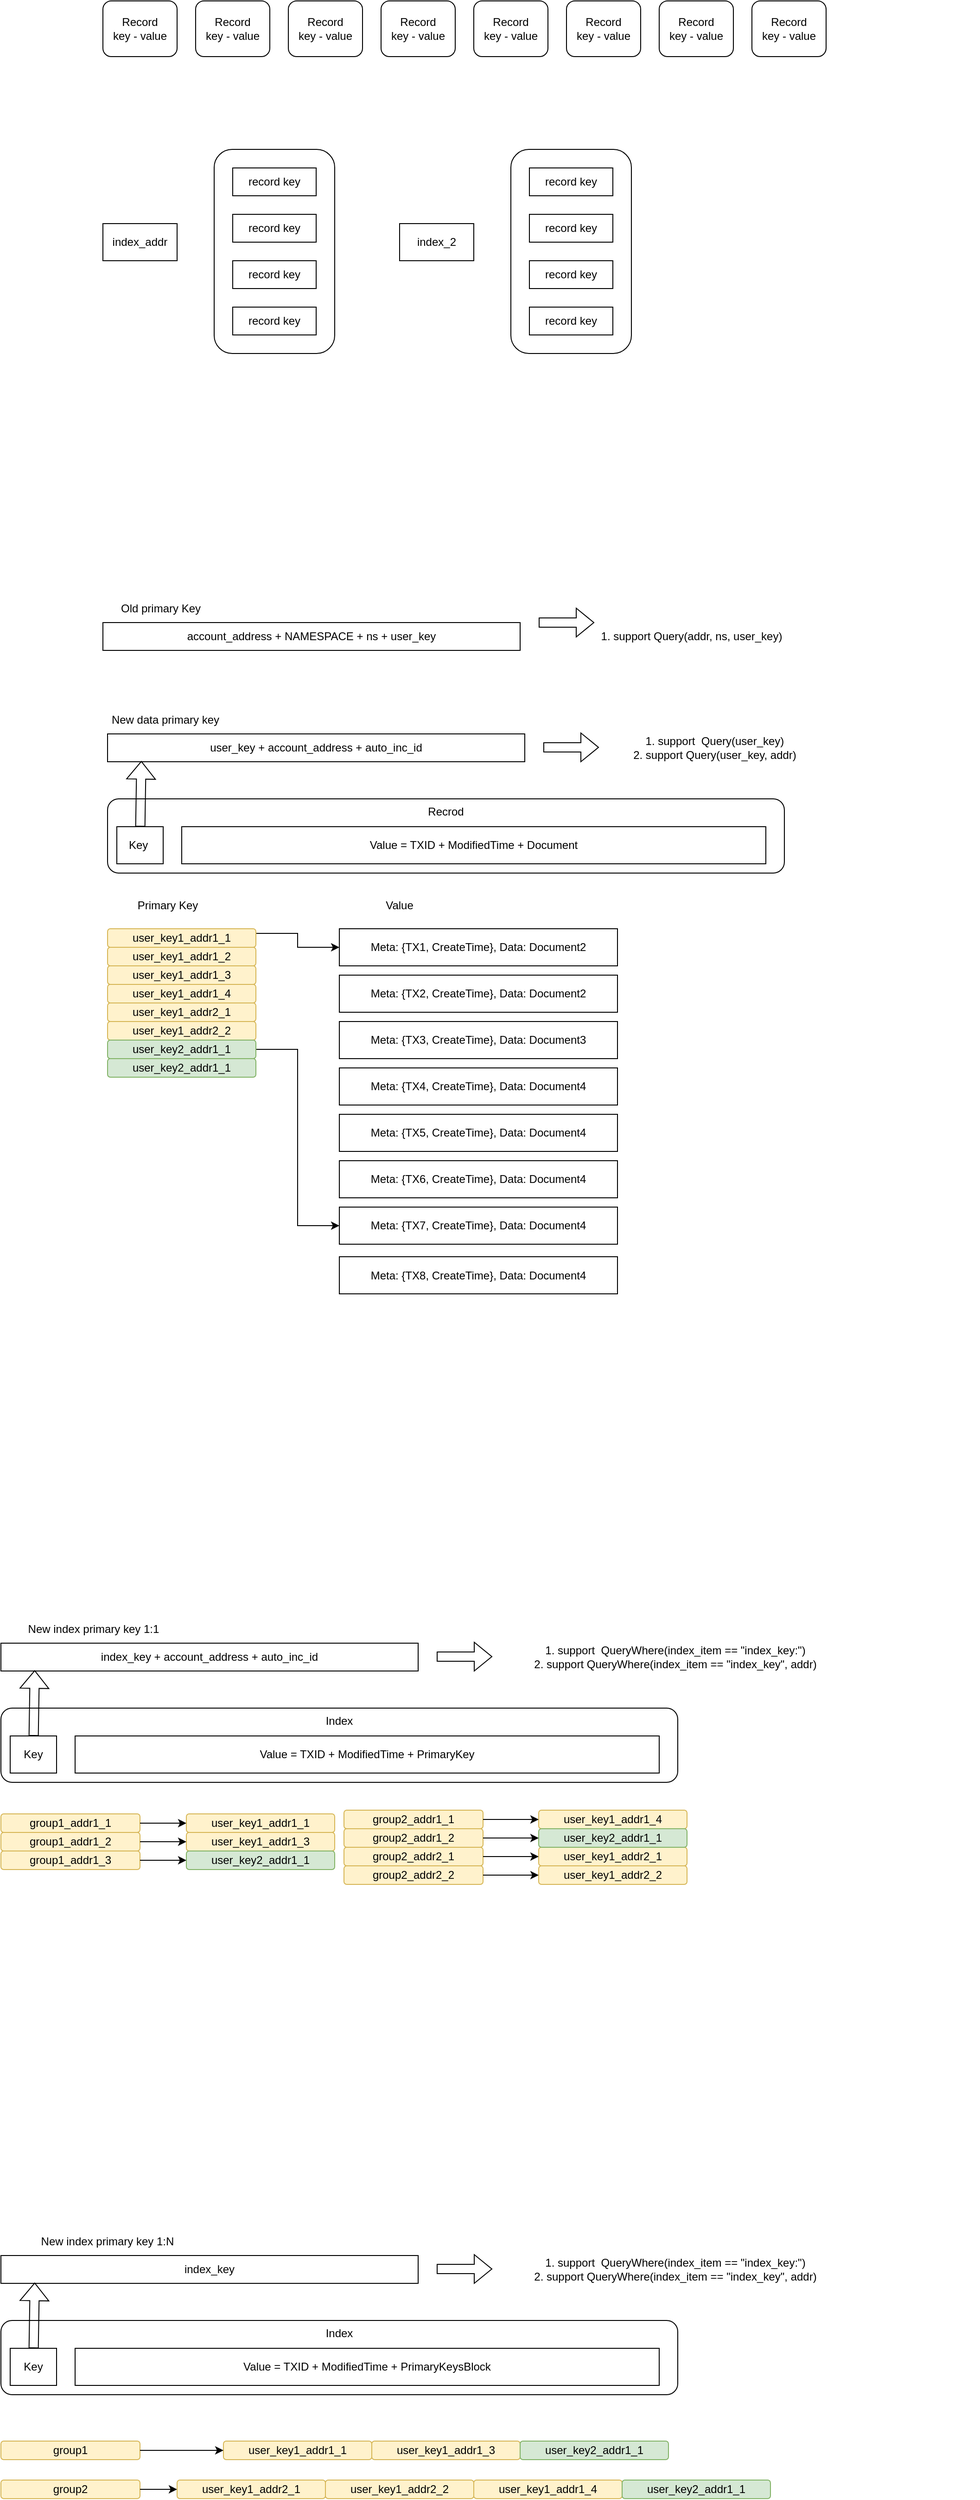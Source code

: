 <mxfile version="20.8.13" type="github" pages="4">
  <diagram name="Page-1" id="Nr-ZPTDzSXNh9YXBG3D3">
    <mxGraphModel dx="1798" dy="1242" grid="0" gridSize="10" guides="0" tooltips="1" connect="1" arrows="1" fold="1" page="0" pageScale="1" pageWidth="827" pageHeight="1169" math="0" shadow="0">
      <root>
        <mxCell id="0" />
        <mxCell id="1" parent="0" />
        <mxCell id="SE8nr3ef7S7woqF1FX29-1" value="Record&lt;br&gt;key - value" style="rounded=1;whiteSpace=wrap;html=1;" parent="1" vertex="1">
          <mxGeometry x="120" y="160" width="80" height="60" as="geometry" />
        </mxCell>
        <mxCell id="SE8nr3ef7S7woqF1FX29-9" value="Record&lt;br style=&quot;border-color: var(--border-color);&quot;&gt;key - value" style="rounded=1;whiteSpace=wrap;html=1;" parent="1" vertex="1">
          <mxGeometry x="220" y="160" width="80" height="60" as="geometry" />
        </mxCell>
        <mxCell id="SE8nr3ef7S7woqF1FX29-10" value="Record&lt;br style=&quot;border-color: var(--border-color);&quot;&gt;key - value" style="rounded=1;whiteSpace=wrap;html=1;" parent="1" vertex="1">
          <mxGeometry x="320" y="160" width="80" height="60" as="geometry" />
        </mxCell>
        <mxCell id="SE8nr3ef7S7woqF1FX29-11" value="Record&lt;br style=&quot;border-color: var(--border-color);&quot;&gt;key - value" style="rounded=1;whiteSpace=wrap;html=1;" parent="1" vertex="1">
          <mxGeometry x="420" y="160" width="80" height="60" as="geometry" />
        </mxCell>
        <mxCell id="SE8nr3ef7S7woqF1FX29-12" value="Record&lt;br style=&quot;border-color: var(--border-color);&quot;&gt;key - value" style="rounded=1;whiteSpace=wrap;html=1;" parent="1" vertex="1">
          <mxGeometry x="520" y="160" width="80" height="60" as="geometry" />
        </mxCell>
        <mxCell id="SE8nr3ef7S7woqF1FX29-13" value="Record&lt;br style=&quot;border-color: var(--border-color);&quot;&gt;key - value" style="rounded=1;whiteSpace=wrap;html=1;" parent="1" vertex="1">
          <mxGeometry x="620" y="160" width="80" height="60" as="geometry" />
        </mxCell>
        <mxCell id="SE8nr3ef7S7woqF1FX29-14" value="Record&lt;br style=&quot;border-color: var(--border-color);&quot;&gt;key - value" style="rounded=1;whiteSpace=wrap;html=1;" parent="1" vertex="1">
          <mxGeometry x="720" y="160" width="80" height="60" as="geometry" />
        </mxCell>
        <mxCell id="SE8nr3ef7S7woqF1FX29-15" value="Record&lt;br style=&quot;border-color: var(--border-color);&quot;&gt;key - value" style="rounded=1;whiteSpace=wrap;html=1;" parent="1" vertex="1">
          <mxGeometry x="820" y="160" width="80" height="60" as="geometry" />
        </mxCell>
        <mxCell id="SE8nr3ef7S7woqF1FX29-16" value="index_addr" style="rounded=0;whiteSpace=wrap;html=1;" parent="1" vertex="1">
          <mxGeometry x="120" y="400" width="80" height="40" as="geometry" />
        </mxCell>
        <mxCell id="SE8nr3ef7S7woqF1FX29-18" value="" style="rounded=1;whiteSpace=wrap;html=1;" parent="1" vertex="1">
          <mxGeometry x="240" y="320" width="130" height="220" as="geometry" />
        </mxCell>
        <mxCell id="SE8nr3ef7S7woqF1FX29-19" value="record key" style="rounded=0;whiteSpace=wrap;html=1;" parent="1" vertex="1">
          <mxGeometry x="260" y="340" width="90" height="30" as="geometry" />
        </mxCell>
        <mxCell id="SE8nr3ef7S7woqF1FX29-20" value="record key" style="rounded=0;whiteSpace=wrap;html=1;" parent="1" vertex="1">
          <mxGeometry x="260" y="390" width="90" height="30" as="geometry" />
        </mxCell>
        <mxCell id="SE8nr3ef7S7woqF1FX29-21" value="record key" style="rounded=0;whiteSpace=wrap;html=1;" parent="1" vertex="1">
          <mxGeometry x="260" y="440" width="90" height="30" as="geometry" />
        </mxCell>
        <mxCell id="SE8nr3ef7S7woqF1FX29-22" value="record key" style="rounded=0;whiteSpace=wrap;html=1;" parent="1" vertex="1">
          <mxGeometry x="260" y="490" width="90" height="30" as="geometry" />
        </mxCell>
        <mxCell id="SE8nr3ef7S7woqF1FX29-24" value="index_2" style="rounded=0;whiteSpace=wrap;html=1;" parent="1" vertex="1">
          <mxGeometry x="440" y="400" width="80" height="40" as="geometry" />
        </mxCell>
        <mxCell id="SE8nr3ef7S7woqF1FX29-25" value="" style="rounded=1;whiteSpace=wrap;html=1;" parent="1" vertex="1">
          <mxGeometry x="560" y="320" width="130" height="220" as="geometry" />
        </mxCell>
        <mxCell id="SE8nr3ef7S7woqF1FX29-26" value="record key" style="rounded=0;whiteSpace=wrap;html=1;" parent="1" vertex="1">
          <mxGeometry x="580" y="340" width="90" height="30" as="geometry" />
        </mxCell>
        <mxCell id="SE8nr3ef7S7woqF1FX29-27" value="record key" style="rounded=0;whiteSpace=wrap;html=1;" parent="1" vertex="1">
          <mxGeometry x="580" y="390" width="90" height="30" as="geometry" />
        </mxCell>
        <mxCell id="SE8nr3ef7S7woqF1FX29-28" value="record key" style="rounded=0;whiteSpace=wrap;html=1;" parent="1" vertex="1">
          <mxGeometry x="580" y="440" width="90" height="30" as="geometry" />
        </mxCell>
        <mxCell id="SE8nr3ef7S7woqF1FX29-29" value="record key" style="rounded=0;whiteSpace=wrap;html=1;" parent="1" vertex="1">
          <mxGeometry x="580" y="490" width="90" height="30" as="geometry" />
        </mxCell>
        <mxCell id="SE8nr3ef7S7woqF1FX29-30" value="Recrod" style="rounded=1;whiteSpace=wrap;html=1;verticalAlign=top;" parent="1" vertex="1">
          <mxGeometry x="125" y="1020" width="730" height="80" as="geometry" />
        </mxCell>
        <mxCell id="SE8nr3ef7S7woqF1FX29-31" value="Key&amp;nbsp;" style="rounded=0;whiteSpace=wrap;html=1;" parent="1" vertex="1">
          <mxGeometry x="135" y="1050" width="50" height="40" as="geometry" />
        </mxCell>
        <mxCell id="SE8nr3ef7S7woqF1FX29-32" value="Value = TXID + ModifiedTime + Document" style="rounded=0;whiteSpace=wrap;html=1;" parent="1" vertex="1">
          <mxGeometry x="205" y="1050" width="630" height="40" as="geometry" />
        </mxCell>
        <mxCell id="BuYLjKyW8J0pdunKHrLs-1" value="account_address + NAMESPACE + ns + user_key" style="rounded=0;whiteSpace=wrap;html=1;" parent="1" vertex="1">
          <mxGeometry x="120" y="830" width="450" height="30" as="geometry" />
        </mxCell>
        <mxCell id="BuYLjKyW8J0pdunKHrLs-2" value="Old primary Key" style="text;html=1;strokeColor=none;fillColor=none;align=center;verticalAlign=middle;whiteSpace=wrap;rounded=0;" parent="1" vertex="1">
          <mxGeometry x="115" y="800" width="135" height="30" as="geometry" />
        </mxCell>
        <mxCell id="BuYLjKyW8J0pdunKHrLs-3" value="" style="shape=flexArrow;endArrow=classic;html=1;rounded=0;" parent="1" edge="1">
          <mxGeometry width="50" height="50" relative="1" as="geometry">
            <mxPoint x="590" y="830" as="sourcePoint" />
            <mxPoint x="650" y="830" as="targetPoint" />
          </mxGeometry>
        </mxCell>
        <mxCell id="BuYLjKyW8J0pdunKHrLs-4" value="1. support Query(addr, ns, user_key)" style="text;html=1;strokeColor=none;fillColor=none;align=center;verticalAlign=middle;whiteSpace=wrap;rounded=0;" parent="1" vertex="1">
          <mxGeometry x="650" y="830" width="210" height="30" as="geometry" />
        </mxCell>
        <mxCell id="BuYLjKyW8J0pdunKHrLs-5" value="user_key + account_address + auto_inc_id" style="rounded=0;whiteSpace=wrap;html=1;" parent="1" vertex="1">
          <mxGeometry x="125" y="950" width="450" height="30" as="geometry" />
        </mxCell>
        <mxCell id="BuYLjKyW8J0pdunKHrLs-6" value="New data primary key" style="text;html=1;strokeColor=none;fillColor=none;align=center;verticalAlign=middle;whiteSpace=wrap;rounded=0;" parent="1" vertex="1">
          <mxGeometry x="120" y="920" width="135" height="30" as="geometry" />
        </mxCell>
        <mxCell id="BuYLjKyW8J0pdunKHrLs-7" value="" style="shape=flexArrow;endArrow=classic;html=1;rounded=0;" parent="1" edge="1">
          <mxGeometry width="50" height="50" relative="1" as="geometry">
            <mxPoint x="595" y="964.5" as="sourcePoint" />
            <mxPoint x="655" y="964.5" as="targetPoint" />
          </mxGeometry>
        </mxCell>
        <mxCell id="BuYLjKyW8J0pdunKHrLs-8" value="1. support&amp;nbsp; Query(user_key)&lt;br&gt;2. support Query(user_key, addr)" style="text;html=1;strokeColor=none;fillColor=none;align=center;verticalAlign=middle;whiteSpace=wrap;rounded=0;" parent="1" vertex="1">
          <mxGeometry x="640" y="950" width="280" height="30" as="geometry" />
        </mxCell>
        <mxCell id="BuYLjKyW8J0pdunKHrLs-9" value="" style="shape=flexArrow;endArrow=classic;html=1;rounded=0;entryX=0.081;entryY=0.973;entryDx=0;entryDy=0;entryPerimeter=0;" parent="1" source="SE8nr3ef7S7woqF1FX29-31" target="BuYLjKyW8J0pdunKHrLs-5" edge="1">
          <mxGeometry width="50" height="50" relative="1" as="geometry">
            <mxPoint x="150" y="1040" as="sourcePoint" />
            <mxPoint x="200" y="990" as="targetPoint" />
          </mxGeometry>
        </mxCell>
        <mxCell id="BuYLjKyW8J0pdunKHrLs-28" value="Meta: {TX1, CreateTime}, Data: Document2" style="rounded=0;whiteSpace=wrap;html=1;" parent="1" vertex="1">
          <mxGeometry x="375" y="1160" width="300" height="40" as="geometry" />
        </mxCell>
        <mxCell id="BuYLjKyW8J0pdunKHrLs-30" value="Meta: {TX2, CreateTime}, Data: Document2" style="rounded=0;whiteSpace=wrap;html=1;" parent="1" vertex="1">
          <mxGeometry x="375" y="1210" width="300" height="40" as="geometry" />
        </mxCell>
        <mxCell id="BuYLjKyW8J0pdunKHrLs-31" value="Meta: {TX3, CreateTime}, Data: Document3" style="rounded=0;whiteSpace=wrap;html=1;" parent="1" vertex="1">
          <mxGeometry x="375" y="1260" width="300" height="40" as="geometry" />
        </mxCell>
        <mxCell id="BuYLjKyW8J0pdunKHrLs-32" value="Meta: {TX4, CreateTime}, Data: Document4" style="rounded=0;whiteSpace=wrap;html=1;" parent="1" vertex="1">
          <mxGeometry x="375" y="1310" width="300" height="40" as="geometry" />
        </mxCell>
        <mxCell id="BuYLjKyW8J0pdunKHrLs-39" value="Meta: {TX5, CreateTime}, Data: Document4" style="rounded=0;whiteSpace=wrap;html=1;" parent="1" vertex="1">
          <mxGeometry x="375" y="1360" width="300" height="40" as="geometry" />
        </mxCell>
        <mxCell id="BuYLjKyW8J0pdunKHrLs-40" value="Meta: {TX6, CreateTime}, Data: Document4" style="rounded=0;whiteSpace=wrap;html=1;" parent="1" vertex="1">
          <mxGeometry x="375" y="1410" width="300" height="40" as="geometry" />
        </mxCell>
        <mxCell id="BuYLjKyW8J0pdunKHrLs-41" value="Meta: {TX7, CreateTime}, Data: Document4" style="rounded=0;whiteSpace=wrap;html=1;" parent="1" vertex="1">
          <mxGeometry x="375" y="1460" width="300" height="40" as="geometry" />
        </mxCell>
        <mxCell id="BuYLjKyW8J0pdunKHrLs-42" value="Meta: {TX8, CreateTime}, Data: Document4" style="rounded=0;whiteSpace=wrap;html=1;" parent="1" vertex="1">
          <mxGeometry x="375" y="1513.5" width="300" height="40" as="geometry" />
        </mxCell>
        <mxCell id="BuYLjKyW8J0pdunKHrLs-43" value="" style="endArrow=classic;html=1;rounded=0;exitX=1;exitY=0.25;exitDx=0;exitDy=0;edgeStyle=orthogonalEdgeStyle;" parent="1" source="BuYLjKyW8J0pdunKHrLs-24" target="BuYLjKyW8J0pdunKHrLs-28" edge="1">
          <mxGeometry width="50" height="50" relative="1" as="geometry">
            <mxPoint x="275" y="1440" as="sourcePoint" />
            <mxPoint x="325" y="1390" as="targetPoint" />
          </mxGeometry>
        </mxCell>
        <mxCell id="BuYLjKyW8J0pdunKHrLs-44" value="" style="endArrow=classic;html=1;rounded=0;exitX=1;exitY=0.5;exitDx=0;exitDy=0;entryX=0;entryY=0.5;entryDx=0;entryDy=0;edgeStyle=orthogonalEdgeStyle;" parent="1" source="BuYLjKyW8J0pdunKHrLs-37" target="BuYLjKyW8J0pdunKHrLs-41" edge="1">
          <mxGeometry width="50" height="50" relative="1" as="geometry">
            <mxPoint x="305" y="1370" as="sourcePoint" />
            <mxPoint x="355" y="1320" as="targetPoint" />
          </mxGeometry>
        </mxCell>
        <mxCell id="BuYLjKyW8J0pdunKHrLs-45" value="group1_addr1_1" style="rounded=1;whiteSpace=wrap;html=1;fillColor=#fff2cc;strokeColor=#d6b656;" parent="1" vertex="1">
          <mxGeometry x="10" y="2114" width="150" height="20" as="geometry" />
        </mxCell>
        <mxCell id="BuYLjKyW8J0pdunKHrLs-46" value="" style="group" parent="1" vertex="1" connectable="0">
          <mxGeometry x="125" y="1160" width="160" height="160" as="geometry" />
        </mxCell>
        <mxCell id="BuYLjKyW8J0pdunKHrLs-24" value="user_key1_addr1_1" style="rounded=1;whiteSpace=wrap;html=1;fillColor=#fff2cc;strokeColor=#d6b656;" parent="BuYLjKyW8J0pdunKHrLs-46" vertex="1">
          <mxGeometry width="160" height="20" as="geometry" />
        </mxCell>
        <mxCell id="BuYLjKyW8J0pdunKHrLs-25" value="user_key1_addr1_2" style="rounded=1;whiteSpace=wrap;html=1;fillColor=#fff2cc;strokeColor=#d6b656;" parent="BuYLjKyW8J0pdunKHrLs-46" vertex="1">
          <mxGeometry y="20" width="160" height="20" as="geometry" />
        </mxCell>
        <mxCell id="BuYLjKyW8J0pdunKHrLs-26" value="user_key1_addr1_3" style="rounded=1;whiteSpace=wrap;html=1;fillColor=#fff2cc;strokeColor=#d6b656;" parent="BuYLjKyW8J0pdunKHrLs-46" vertex="1">
          <mxGeometry y="40" width="160" height="20" as="geometry" />
        </mxCell>
        <mxCell id="BuYLjKyW8J0pdunKHrLs-27" value="user_key1_addr1_4" style="rounded=1;whiteSpace=wrap;html=1;fillColor=#fff2cc;strokeColor=#d6b656;" parent="BuYLjKyW8J0pdunKHrLs-46" vertex="1">
          <mxGeometry y="60" width="160" height="20" as="geometry" />
        </mxCell>
        <mxCell id="BuYLjKyW8J0pdunKHrLs-33" value="user_key1_addr2_1" style="rounded=1;whiteSpace=wrap;html=1;fillColor=#fff2cc;strokeColor=#d6b656;" parent="BuYLjKyW8J0pdunKHrLs-46" vertex="1">
          <mxGeometry y="80" width="160" height="20" as="geometry" />
        </mxCell>
        <mxCell id="BuYLjKyW8J0pdunKHrLs-34" value="user_key1_addr2_2" style="rounded=1;whiteSpace=wrap;html=1;fillColor=#fff2cc;strokeColor=#d6b656;" parent="BuYLjKyW8J0pdunKHrLs-46" vertex="1">
          <mxGeometry y="100" width="160" height="20" as="geometry" />
        </mxCell>
        <mxCell id="BuYLjKyW8J0pdunKHrLs-37" value="user_key2_addr1_1" style="rounded=1;whiteSpace=wrap;html=1;fillColor=#d5e8d4;strokeColor=#82b366;" parent="BuYLjKyW8J0pdunKHrLs-46" vertex="1">
          <mxGeometry y="120" width="160" height="20" as="geometry" />
        </mxCell>
        <mxCell id="BuYLjKyW8J0pdunKHrLs-38" value="user_key2_addr1_1" style="rounded=1;whiteSpace=wrap;html=1;fillColor=#d5e8d4;strokeColor=#82b366;" parent="BuYLjKyW8J0pdunKHrLs-46" vertex="1">
          <mxGeometry y="140" width="160" height="20" as="geometry" />
        </mxCell>
        <mxCell id="BuYLjKyW8J0pdunKHrLs-49" value="user_key1_addr1_1" style="rounded=1;whiteSpace=wrap;html=1;fillColor=#fff2cc;strokeColor=#d6b656;" parent="1" vertex="1">
          <mxGeometry x="210" y="2114" width="160" height="20" as="geometry" />
        </mxCell>
        <mxCell id="BuYLjKyW8J0pdunKHrLs-51" value="user_key1_addr1_3" style="rounded=1;whiteSpace=wrap;html=1;fillColor=#fff2cc;strokeColor=#d6b656;" parent="1" vertex="1">
          <mxGeometry x="210" y="2134" width="160" height="20" as="geometry" />
        </mxCell>
        <mxCell id="BuYLjKyW8J0pdunKHrLs-52" value="user_key1_addr1_4" style="rounded=1;whiteSpace=wrap;html=1;fillColor=#fff2cc;strokeColor=#d6b656;" parent="1" vertex="1">
          <mxGeometry x="590" y="2110" width="160" height="20" as="geometry" />
        </mxCell>
        <mxCell id="BuYLjKyW8J0pdunKHrLs-53" value="user_key1_addr2_1" style="rounded=1;whiteSpace=wrap;html=1;fillColor=#fff2cc;strokeColor=#d6b656;" parent="1" vertex="1">
          <mxGeometry x="590" y="2150" width="160" height="20" as="geometry" />
        </mxCell>
        <mxCell id="BuYLjKyW8J0pdunKHrLs-54" value="user_key1_addr2_2" style="rounded=1;whiteSpace=wrap;html=1;fillColor=#fff2cc;strokeColor=#d6b656;" parent="1" vertex="1">
          <mxGeometry x="590" y="2170" width="160" height="20" as="geometry" />
        </mxCell>
        <mxCell id="BuYLjKyW8J0pdunKHrLs-55" value="user_key2_addr1_1" style="rounded=1;whiteSpace=wrap;html=1;fillColor=#d5e8d4;strokeColor=#82b366;" parent="1" vertex="1">
          <mxGeometry x="210" y="2154" width="160" height="20" as="geometry" />
        </mxCell>
        <mxCell id="BuYLjKyW8J0pdunKHrLs-56" value="user_key2_addr1_1" style="rounded=1;whiteSpace=wrap;html=1;fillColor=#d5e8d4;strokeColor=#82b366;" parent="1" vertex="1">
          <mxGeometry x="590" y="2130" width="160" height="20" as="geometry" />
        </mxCell>
        <mxCell id="BuYLjKyW8J0pdunKHrLs-58" value="group2_addr1_1" style="rounded=1;whiteSpace=wrap;html=1;fillColor=#fff2cc;strokeColor=#d6b656;" parent="1" vertex="1">
          <mxGeometry x="380" y="2110" width="150" height="20" as="geometry" />
        </mxCell>
        <mxCell id="BuYLjKyW8J0pdunKHrLs-60" value="Primary Key" style="text;html=1;strokeColor=none;fillColor=none;align=center;verticalAlign=middle;whiteSpace=wrap;rounded=0;" parent="1" vertex="1">
          <mxGeometry x="125" y="1120" width="130" height="30" as="geometry" />
        </mxCell>
        <mxCell id="BuYLjKyW8J0pdunKHrLs-62" value="Value" style="text;html=1;strokeColor=none;fillColor=none;align=center;verticalAlign=middle;whiteSpace=wrap;rounded=0;" parent="1" vertex="1">
          <mxGeometry x="375" y="1120" width="130" height="30" as="geometry" />
        </mxCell>
        <mxCell id="BuYLjKyW8J0pdunKHrLs-65" value="Index" style="rounded=1;whiteSpace=wrap;html=1;verticalAlign=top;" parent="1" vertex="1">
          <mxGeometry x="10" y="2000" width="730" height="80" as="geometry" />
        </mxCell>
        <mxCell id="BuYLjKyW8J0pdunKHrLs-66" value="Key" style="rounded=0;whiteSpace=wrap;html=1;" parent="1" vertex="1">
          <mxGeometry x="20" y="2030" width="50" height="40" as="geometry" />
        </mxCell>
        <mxCell id="BuYLjKyW8J0pdunKHrLs-67" value="Value = TXID + ModifiedTime + PrimaryKey" style="rounded=0;whiteSpace=wrap;html=1;" parent="1" vertex="1">
          <mxGeometry x="90" y="2030" width="630" height="40" as="geometry" />
        </mxCell>
        <mxCell id="BuYLjKyW8J0pdunKHrLs-68" value="index_key + account_address + auto_inc_id" style="rounded=0;whiteSpace=wrap;html=1;" parent="1" vertex="1">
          <mxGeometry x="10" y="1930" width="450" height="30" as="geometry" />
        </mxCell>
        <mxCell id="BuYLjKyW8J0pdunKHrLs-69" value="" style="shape=flexArrow;endArrow=classic;html=1;rounded=0;" parent="1" edge="1">
          <mxGeometry width="50" height="50" relative="1" as="geometry">
            <mxPoint x="480" y="1944.5" as="sourcePoint" />
            <mxPoint x="540" y="1944.5" as="targetPoint" />
          </mxGeometry>
        </mxCell>
        <mxCell id="BuYLjKyW8J0pdunKHrLs-70" value="1. support&amp;nbsp; QueryWhere(index_item == &quot;index_key:&quot;)&lt;br&gt;2. support QueryWhere(index_item == &quot;index_key&quot;, addr)" style="text;html=1;strokeColor=none;fillColor=none;align=center;verticalAlign=middle;whiteSpace=wrap;rounded=0;" parent="1" vertex="1">
          <mxGeometry x="410" y="1930" width="655" height="30" as="geometry" />
        </mxCell>
        <mxCell id="BuYLjKyW8J0pdunKHrLs-71" value="" style="shape=flexArrow;endArrow=classic;html=1;rounded=0;entryX=0.081;entryY=0.973;entryDx=0;entryDy=0;entryPerimeter=0;" parent="1" source="BuYLjKyW8J0pdunKHrLs-66" target="BuYLjKyW8J0pdunKHrLs-68" edge="1">
          <mxGeometry width="50" height="50" relative="1" as="geometry">
            <mxPoint x="35" y="2020" as="sourcePoint" />
            <mxPoint x="85" y="1970" as="targetPoint" />
          </mxGeometry>
        </mxCell>
        <mxCell id="BuYLjKyW8J0pdunKHrLs-72" value="New index primary key 1:1" style="text;html=1;strokeColor=none;fillColor=none;align=center;verticalAlign=middle;whiteSpace=wrap;rounded=0;" parent="1" vertex="1">
          <mxGeometry x="10" y="1900" width="200" height="30" as="geometry" />
        </mxCell>
        <mxCell id="BuYLjKyW8J0pdunKHrLs-73" value="group1" style="rounded=1;whiteSpace=wrap;html=1;fillColor=#fff2cc;strokeColor=#d6b656;" parent="1" vertex="1">
          <mxGeometry x="10" y="2790" width="150" height="20" as="geometry" />
        </mxCell>
        <mxCell id="BuYLjKyW8J0pdunKHrLs-74" value="user_key1_addr1_1" style="rounded=1;whiteSpace=wrap;html=1;fillColor=#fff2cc;strokeColor=#d6b656;" parent="1" vertex="1">
          <mxGeometry x="250" y="2790" width="160" height="20" as="geometry" />
        </mxCell>
        <mxCell id="BuYLjKyW8J0pdunKHrLs-75" value="user_key1_addr1_3" style="rounded=1;whiteSpace=wrap;html=1;fillColor=#fff2cc;strokeColor=#d6b656;" parent="1" vertex="1">
          <mxGeometry x="410" y="2790" width="160" height="20" as="geometry" />
        </mxCell>
        <mxCell id="BuYLjKyW8J0pdunKHrLs-76" value="user_key1_addr1_4" style="rounded=1;whiteSpace=wrap;html=1;fillColor=#fff2cc;strokeColor=#d6b656;" parent="1" vertex="1">
          <mxGeometry x="520" y="2832" width="160" height="20" as="geometry" />
        </mxCell>
        <mxCell id="BuYLjKyW8J0pdunKHrLs-77" value="user_key1_addr2_1" style="rounded=1;whiteSpace=wrap;html=1;fillColor=#fff2cc;strokeColor=#d6b656;" parent="1" vertex="1">
          <mxGeometry x="200" y="2832" width="160" height="20" as="geometry" />
        </mxCell>
        <mxCell id="BuYLjKyW8J0pdunKHrLs-78" value="user_key1_addr2_2" style="rounded=1;whiteSpace=wrap;html=1;fillColor=#fff2cc;strokeColor=#d6b656;" parent="1" vertex="1">
          <mxGeometry x="360" y="2832" width="160" height="20" as="geometry" />
        </mxCell>
        <mxCell id="BuYLjKyW8J0pdunKHrLs-79" value="user_key2_addr1_1" style="rounded=1;whiteSpace=wrap;html=1;fillColor=#d5e8d4;strokeColor=#82b366;" parent="1" vertex="1">
          <mxGeometry x="570" y="2790" width="160" height="20" as="geometry" />
        </mxCell>
        <mxCell id="BuYLjKyW8J0pdunKHrLs-80" value="user_key2_addr1_1" style="rounded=1;whiteSpace=wrap;html=1;fillColor=#d5e8d4;strokeColor=#82b366;" parent="1" vertex="1">
          <mxGeometry x="680" y="2832" width="160" height="20" as="geometry" />
        </mxCell>
        <mxCell id="BuYLjKyW8J0pdunKHrLs-81" value="" style="endArrow=classic;html=1;rounded=0;exitX=1;exitY=0.5;exitDx=0;exitDy=0;edgeStyle=orthogonalEdgeStyle;" parent="1" source="BuYLjKyW8J0pdunKHrLs-73" target="BuYLjKyW8J0pdunKHrLs-74" edge="1">
          <mxGeometry width="50" height="50" relative="1" as="geometry">
            <mxPoint x="170" y="2762" as="sourcePoint" />
            <mxPoint x="220" y="2712" as="targetPoint" />
          </mxGeometry>
        </mxCell>
        <mxCell id="BuYLjKyW8J0pdunKHrLs-82" value="group2" style="rounded=1;whiteSpace=wrap;html=1;fillColor=#fff2cc;strokeColor=#d6b656;" parent="1" vertex="1">
          <mxGeometry x="10" y="2832" width="150" height="20" as="geometry" />
        </mxCell>
        <mxCell id="BuYLjKyW8J0pdunKHrLs-83" value="" style="endArrow=classic;html=1;rounded=0;exitX=1;exitY=0.5;exitDx=0;exitDy=0;entryX=0;entryY=0.5;entryDx=0;entryDy=0;" parent="1" source="BuYLjKyW8J0pdunKHrLs-82" target="BuYLjKyW8J0pdunKHrLs-77" edge="1">
          <mxGeometry width="50" height="50" relative="1" as="geometry">
            <mxPoint x="190" y="2812" as="sourcePoint" />
            <mxPoint x="240" y="2762" as="targetPoint" />
          </mxGeometry>
        </mxCell>
        <mxCell id="BuYLjKyW8J0pdunKHrLs-86" value="Index" style="rounded=1;whiteSpace=wrap;html=1;verticalAlign=top;" parent="1" vertex="1">
          <mxGeometry x="10" y="2660" width="730" height="80" as="geometry" />
        </mxCell>
        <mxCell id="BuYLjKyW8J0pdunKHrLs-87" value="Key" style="rounded=0;whiteSpace=wrap;html=1;" parent="1" vertex="1">
          <mxGeometry x="20" y="2690" width="50" height="40" as="geometry" />
        </mxCell>
        <mxCell id="BuYLjKyW8J0pdunKHrLs-88" value="Value = TXID + ModifiedTime + PrimaryKeysBlock" style="rounded=0;whiteSpace=wrap;html=1;" parent="1" vertex="1">
          <mxGeometry x="90" y="2690" width="630" height="40" as="geometry" />
        </mxCell>
        <mxCell id="BuYLjKyW8J0pdunKHrLs-89" value="index_key" style="rounded=0;whiteSpace=wrap;html=1;" parent="1" vertex="1">
          <mxGeometry x="10" y="2590" width="450" height="30" as="geometry" />
        </mxCell>
        <mxCell id="BuYLjKyW8J0pdunKHrLs-90" value="" style="shape=flexArrow;endArrow=classic;html=1;rounded=0;" parent="1" edge="1">
          <mxGeometry width="50" height="50" relative="1" as="geometry">
            <mxPoint x="480" y="2604.5" as="sourcePoint" />
            <mxPoint x="540" y="2604.5" as="targetPoint" />
          </mxGeometry>
        </mxCell>
        <mxCell id="BuYLjKyW8J0pdunKHrLs-91" value="1. support&amp;nbsp; QueryWhere(index_item == &quot;index_key:&quot;)&lt;br&gt;2. support QueryWhere(index_item == &quot;index_key&quot;, addr)" style="text;html=1;strokeColor=none;fillColor=none;align=center;verticalAlign=middle;whiteSpace=wrap;rounded=0;" parent="1" vertex="1">
          <mxGeometry x="410" y="2590" width="655" height="30" as="geometry" />
        </mxCell>
        <mxCell id="BuYLjKyW8J0pdunKHrLs-92" value="" style="shape=flexArrow;endArrow=classic;html=1;rounded=0;entryX=0.081;entryY=0.973;entryDx=0;entryDy=0;entryPerimeter=0;" parent="1" source="BuYLjKyW8J0pdunKHrLs-87" target="BuYLjKyW8J0pdunKHrLs-89" edge="1">
          <mxGeometry width="50" height="50" relative="1" as="geometry">
            <mxPoint x="35" y="2680" as="sourcePoint" />
            <mxPoint x="85" y="2630" as="targetPoint" />
          </mxGeometry>
        </mxCell>
        <mxCell id="BuYLjKyW8J0pdunKHrLs-93" value="New index primary key 1:N" style="text;html=1;strokeColor=none;fillColor=none;align=center;verticalAlign=middle;whiteSpace=wrap;rounded=0;" parent="1" vertex="1">
          <mxGeometry x="10" y="2560" width="230" height="30" as="geometry" />
        </mxCell>
        <mxCell id="BuYLjKyW8J0pdunKHrLs-94" value="group1_addr1_2" style="rounded=1;whiteSpace=wrap;html=1;fillColor=#fff2cc;strokeColor=#d6b656;" parent="1" vertex="1">
          <mxGeometry x="10" y="2134" width="150" height="20" as="geometry" />
        </mxCell>
        <mxCell id="BuYLjKyW8J0pdunKHrLs-95" value="group1_addr1_3" style="rounded=1;whiteSpace=wrap;html=1;fillColor=#fff2cc;strokeColor=#d6b656;" parent="1" vertex="1">
          <mxGeometry x="10" y="2154" width="150" height="20" as="geometry" />
        </mxCell>
        <mxCell id="BuYLjKyW8J0pdunKHrLs-96" value="group2_addr1_2" style="rounded=1;whiteSpace=wrap;html=1;fillColor=#fff2cc;strokeColor=#d6b656;" parent="1" vertex="1">
          <mxGeometry x="380" y="2130" width="150" height="20" as="geometry" />
        </mxCell>
        <mxCell id="BuYLjKyW8J0pdunKHrLs-97" value="group2_addr2_1" style="rounded=1;whiteSpace=wrap;html=1;fillColor=#fff2cc;strokeColor=#d6b656;" parent="1" vertex="1">
          <mxGeometry x="380" y="2150" width="150" height="20" as="geometry" />
        </mxCell>
        <mxCell id="BuYLjKyW8J0pdunKHrLs-98" value="group2_addr2_2" style="rounded=1;whiteSpace=wrap;html=1;fillColor=#fff2cc;strokeColor=#d6b656;" parent="1" vertex="1">
          <mxGeometry x="380" y="2170" width="150" height="20" as="geometry" />
        </mxCell>
        <mxCell id="BuYLjKyW8J0pdunKHrLs-103" value="" style="endArrow=classic;html=1;rounded=0;" parent="1" source="BuYLjKyW8J0pdunKHrLs-45" target="BuYLjKyW8J0pdunKHrLs-49" edge="1">
          <mxGeometry width="50" height="50" relative="1" as="geometry">
            <mxPoint x="180" y="2120" as="sourcePoint" />
            <mxPoint x="230" y="2070" as="targetPoint" />
          </mxGeometry>
        </mxCell>
        <mxCell id="BuYLjKyW8J0pdunKHrLs-104" value="" style="endArrow=classic;html=1;rounded=0;exitX=1;exitY=0.5;exitDx=0;exitDy=0;entryX=0;entryY=0.5;entryDx=0;entryDy=0;" parent="1" source="BuYLjKyW8J0pdunKHrLs-94" target="BuYLjKyW8J0pdunKHrLs-51" edge="1">
          <mxGeometry width="50" height="50" relative="1" as="geometry">
            <mxPoint x="180" y="2120" as="sourcePoint" />
            <mxPoint x="230" y="2070" as="targetPoint" />
          </mxGeometry>
        </mxCell>
        <mxCell id="BuYLjKyW8J0pdunKHrLs-105" value="" style="endArrow=classic;html=1;rounded=0;exitX=1;exitY=0.5;exitDx=0;exitDy=0;entryX=0;entryY=0.5;entryDx=0;entryDy=0;" parent="1" source="BuYLjKyW8J0pdunKHrLs-95" target="BuYLjKyW8J0pdunKHrLs-55" edge="1">
          <mxGeometry width="50" height="50" relative="1" as="geometry">
            <mxPoint x="190" y="2110" as="sourcePoint" />
            <mxPoint x="240" y="2060" as="targetPoint" />
          </mxGeometry>
        </mxCell>
        <mxCell id="BuYLjKyW8J0pdunKHrLs-106" value="" style="endArrow=classic;html=1;rounded=0;" parent="1" source="BuYLjKyW8J0pdunKHrLs-58" target="BuYLjKyW8J0pdunKHrLs-52" edge="1">
          <mxGeometry width="50" height="50" relative="1" as="geometry">
            <mxPoint x="530" y="2110" as="sourcePoint" />
            <mxPoint x="580" y="2060" as="targetPoint" />
          </mxGeometry>
        </mxCell>
        <mxCell id="BuYLjKyW8J0pdunKHrLs-107" value="" style="endArrow=classic;html=1;rounded=0;" parent="1" source="BuYLjKyW8J0pdunKHrLs-96" target="BuYLjKyW8J0pdunKHrLs-56" edge="1">
          <mxGeometry width="50" height="50" relative="1" as="geometry">
            <mxPoint x="550" y="2180" as="sourcePoint" />
            <mxPoint x="600" y="2130" as="targetPoint" />
          </mxGeometry>
        </mxCell>
        <mxCell id="BuYLjKyW8J0pdunKHrLs-108" value="" style="endArrow=classic;html=1;fontFamily=Helvetica;fontSize=11;fontColor=default;align=center;strokeColor=default;" parent="1" source="BuYLjKyW8J0pdunKHrLs-98" target="BuYLjKyW8J0pdunKHrLs-54" edge="1">
          <mxGeometry width="50" height="50" relative="1" as="geometry">
            <mxPoint x="550" y="2190" as="sourcePoint" />
            <mxPoint x="600" y="2140" as="targetPoint" />
          </mxGeometry>
        </mxCell>
        <mxCell id="BuYLjKyW8J0pdunKHrLs-109" value="" style="endArrow=classic;html=1;rounded=0;" parent="1" source="BuYLjKyW8J0pdunKHrLs-97" target="BuYLjKyW8J0pdunKHrLs-53" edge="1">
          <mxGeometry width="50" height="50" relative="1" as="geometry">
            <mxPoint x="550" y="2090" as="sourcePoint" />
            <mxPoint x="600" y="2040" as="targetPoint" />
          </mxGeometry>
        </mxCell>
      </root>
    </mxGraphModel>
  </diagram>
  <diagram id="T2OK5FU4jipnNwUfip3p" name="CreateDocument Workflow">
    <mxGraphModel dx="809" dy="559" grid="1" gridSize="10" guides="1" tooltips="1" connect="1" arrows="1" fold="1" page="1" pageScale="1" pageWidth="827" pageHeight="1169" math="0" shadow="0">
      <root>
        <mxCell id="0" />
        <mxCell id="1" parent="0" />
        <mxCell id="fyIMLs7QKo9dTdXx9-Pf-1" value="Actor" style="shape=umlActor;verticalLabelPosition=bottom;verticalAlign=top;html=1;" vertex="1" parent="1">
          <mxGeometry x="30" y="200" width="30" height="60" as="geometry" />
        </mxCell>
        <mxCell id="fyIMLs7QKo9dTdXx9-Pf-2" value="DocumentImpl" style="shape=umlLifeline;perimeter=lifelinePerimeter;whiteSpace=wrap;html=1;container=1;collapsible=0;recursiveResize=0;outlineConnect=0;" vertex="1" parent="1">
          <mxGeometry x="120" y="160" width="100" height="510" as="geometry" />
        </mxCell>
        <mxCell id="fyIMLs7QKo9dTdXx9-Pf-7" value="" style="html=1;points=[];perimeter=orthogonalPerimeter;" vertex="1" parent="fyIMLs7QKo9dTdXx9-Pf-2">
          <mxGeometry x="45" y="80" width="10" height="430" as="geometry" />
        </mxCell>
        <mxCell id="fyIMLs7QKo9dTdXx9-Pf-8" value="CreateDocument(document)" style="html=1;verticalAlign=bottom;endArrow=block;entryX=0;entryY=0;rounded=0;" edge="1" target="fyIMLs7QKo9dTdXx9-Pf-7" parent="fyIMLs7QKo9dTdXx9-Pf-2">
          <mxGeometry relative="1" as="geometry">
            <mxPoint x="-25" y="80" as="sourcePoint" />
          </mxGeometry>
        </mxCell>
        <mxCell id="fyIMLs7QKo9dTdXx9-Pf-9" value="return (Ok(documentId), Error(msg))" style="html=1;verticalAlign=bottom;endArrow=open;dashed=1;endSize=8;exitX=0;exitY=0.95;rounded=0;" edge="1" parent="fyIMLs7QKo9dTdXx9-Pf-2">
          <mxGeometry relative="1" as="geometry">
            <mxPoint x="-69" y="488" as="targetPoint" />
            <mxPoint x="46" y="488.5" as="sourcePoint" />
          </mxGeometry>
        </mxCell>
        <mxCell id="fyIMLs7QKo9dTdXx9-Pf-3" value="KVStore" style="shape=umlLifeline;perimeter=lifelinePerimeter;whiteSpace=wrap;html=1;container=1;collapsible=0;recursiveResize=0;outlineConnect=0;" vertex="1" parent="1">
          <mxGeometry x="520" y="160" width="100" height="510" as="geometry" />
        </mxCell>
        <mxCell id="fyIMLs7QKo9dTdXx9-Pf-4" value="" style="html=1;points=[];perimeter=orthogonalPerimeter;" vertex="1" parent="fyIMLs7QKo9dTdXx9-Pf-3">
          <mxGeometry x="40" y="80" width="10" height="40" as="geometry" />
        </mxCell>
        <mxCell id="fyIMLs7QKo9dTdXx9-Pf-10" value="" style="html=1;points=[];perimeter=orthogonalPerimeter;" vertex="1" parent="fyIMLs7QKo9dTdXx9-Pf-3">
          <mxGeometry x="45" y="150" width="10" height="80" as="geometry" />
        </mxCell>
        <mxCell id="fyIMLs7QKo9dTdXx9-Pf-20" value="" style="html=1;points=[];perimeter=orthogonalPerimeter;" vertex="1" parent="fyIMLs7QKo9dTdXx9-Pf-3">
          <mxGeometry x="45" y="290" width="10" height="80" as="geometry" />
        </mxCell>
        <mxCell id="fyIMLs7QKo9dTdXx9-Pf-23" value="" style="html=1;points=[];perimeter=orthogonalPerimeter;" vertex="1" parent="fyIMLs7QKo9dTdXx9-Pf-3">
          <mxGeometry x="45" y="410" width="10" height="50" as="geometry" />
        </mxCell>
        <mxCell id="fyIMLs7QKo9dTdXx9-Pf-5" value="1. GenerateDocumentId()" style="html=1;verticalAlign=bottom;endArrow=block;entryX=0;entryY=0;rounded=0;" edge="1" target="fyIMLs7QKo9dTdXx9-Pf-4" parent="1" source="fyIMLs7QKo9dTdXx9-Pf-2">
          <mxGeometry relative="1" as="geometry">
            <mxPoint x="290" y="240" as="sourcePoint" />
          </mxGeometry>
        </mxCell>
        <mxCell id="fyIMLs7QKo9dTdXx9-Pf-6" value="2. documentId" style="html=1;verticalAlign=bottom;endArrow=open;dashed=1;endSize=8;exitX=0;exitY=0.95;rounded=0;" edge="1" source="fyIMLs7QKo9dTdXx9-Pf-4" parent="1" target="fyIMLs7QKo9dTdXx9-Pf-2">
          <mxGeometry relative="1" as="geometry">
            <mxPoint x="290" y="316" as="targetPoint" />
          </mxGeometry>
        </mxCell>
        <mxCell id="fyIMLs7QKo9dTdXx9-Pf-11" value="3. InsertKV(documentId, txid, document)" style="html=1;verticalAlign=bottom;endArrow=block;entryX=0;entryY=0;rounded=0;" edge="1" target="fyIMLs7QKo9dTdXx9-Pf-10" parent="1" source="fyIMLs7QKo9dTdXx9-Pf-2">
          <mxGeometry relative="1" as="geometry">
            <mxPoint x="295" y="310" as="sourcePoint" />
          </mxGeometry>
        </mxCell>
        <mxCell id="fyIMLs7QKo9dTdXx9-Pf-12" value="4. return success / error" style="html=1;verticalAlign=bottom;endArrow=open;dashed=1;endSize=8;exitX=0;exitY=0.95;rounded=0;" edge="1" source="fyIMLs7QKo9dTdXx9-Pf-10" parent="1">
          <mxGeometry relative="1" as="geometry">
            <mxPoint x="170" y="386" as="targetPoint" />
          </mxGeometry>
        </mxCell>
        <mxCell id="fyIMLs7QKo9dTdXx9-Pf-21" value="5.GenerateIndexId(documentPath, index, key, documentId)" style="html=1;verticalAlign=bottom;endArrow=block;entryX=0;entryY=0;rounded=0;" edge="1" target="fyIMLs7QKo9dTdXx9-Pf-20" parent="1" source="fyIMLs7QKo9dTdXx9-Pf-2">
          <mxGeometry relative="1" as="geometry">
            <mxPoint x="495" y="450" as="sourcePoint" />
          </mxGeometry>
        </mxCell>
        <mxCell id="fyIMLs7QKo9dTdXx9-Pf-22" value="6. return indexId" style="html=1;verticalAlign=bottom;endArrow=open;dashed=1;endSize=8;exitX=0;exitY=0.95;rounded=0;" edge="1" source="fyIMLs7QKo9dTdXx9-Pf-20" parent="1" target="fyIMLs7QKo9dTdXx9-Pf-2">
          <mxGeometry relative="1" as="geometry">
            <mxPoint x="495" y="526" as="targetPoint" />
          </mxGeometry>
        </mxCell>
        <mxCell id="fyIMLs7QKo9dTdXx9-Pf-24" value="7. InsertKV(indexId, txid)" style="html=1;verticalAlign=bottom;endArrow=block;entryX=0;entryY=0;rounded=0;" edge="1" target="fyIMLs7QKo9dTdXx9-Pf-23" parent="1" source="fyIMLs7QKo9dTdXx9-Pf-2">
          <mxGeometry relative="1" as="geometry">
            <mxPoint x="495" y="570" as="sourcePoint" />
          </mxGeometry>
        </mxCell>
        <mxCell id="fyIMLs7QKo9dTdXx9-Pf-25" value="8. return" style="html=1;verticalAlign=bottom;endArrow=open;dashed=1;endSize=8;exitX=0;exitY=0.95;rounded=0;" edge="1" source="fyIMLs7QKo9dTdXx9-Pf-23" parent="1" target="fyIMLs7QKo9dTdXx9-Pf-2">
          <mxGeometry relative="1" as="geometry">
            <mxPoint x="495" y="646" as="targetPoint" />
          </mxGeometry>
        </mxCell>
      </root>
    </mxGraphModel>
  </diagram>
  <diagram id="ILBT0wfesmoMwvtOmPgu" name="Update Document workflow">
    <mxGraphModel dx="952" dy="658" grid="1" gridSize="10" guides="1" tooltips="1" connect="1" arrows="1" fold="1" page="1" pageScale="1" pageWidth="827" pageHeight="1169" math="0" shadow="0">
      <root>
        <mxCell id="0" />
        <mxCell id="1" parent="0" />
        <mxCell id="WM98xyKkrF7wzc32Solc-21" value="ALT" style="shape=umlFrame;whiteSpace=wrap;html=1;" vertex="1" parent="1">
          <mxGeometry x="240" y="400" width="300" height="400" as="geometry" />
        </mxCell>
        <mxCell id="WM98xyKkrF7wzc32Solc-1" value="Actor" style="shape=umlActor;verticalLabelPosition=bottom;verticalAlign=top;html=1;" vertex="1" parent="1">
          <mxGeometry x="50" y="270" width="30" height="60" as="geometry" />
        </mxCell>
        <mxCell id="WM98xyKkrF7wzc32Solc-2" value="DocumentImpl" style="shape=umlLifeline;perimeter=lifelinePerimeter;whiteSpace=wrap;html=1;container=1;collapsible=0;recursiveResize=0;outlineConnect=0;" vertex="1" parent="1">
          <mxGeometry x="120" y="160" width="100" height="660" as="geometry" />
        </mxCell>
        <mxCell id="WM98xyKkrF7wzc32Solc-3" value="" style="html=1;points=[];perimeter=orthogonalPerimeter;" vertex="1" parent="WM98xyKkrF7wzc32Solc-2">
          <mxGeometry x="45" y="80" width="10" height="580" as="geometry" />
        </mxCell>
        <mxCell id="WM98xyKkrF7wzc32Solc-4" value="UpdateDocument(documentId, document)" style="html=1;verticalAlign=bottom;endArrow=block;entryX=0;entryY=0;rounded=0;" edge="1" parent="WM98xyKkrF7wzc32Solc-2" target="WM98xyKkrF7wzc32Solc-3">
          <mxGeometry relative="1" as="geometry">
            <mxPoint x="-25" y="80" as="sourcePoint" />
          </mxGeometry>
        </mxCell>
        <mxCell id="WM98xyKkrF7wzc32Solc-6" value="KVStore" style="shape=umlLifeline;perimeter=lifelinePerimeter;whiteSpace=wrap;html=1;container=1;collapsible=0;recursiveResize=0;outlineConnect=0;" vertex="1" parent="1">
          <mxGeometry x="520" y="160" width="100" height="650" as="geometry" />
        </mxCell>
        <mxCell id="WM98xyKkrF7wzc32Solc-7" value="" style="html=1;points=[];perimeter=orthogonalPerimeter;" vertex="1" parent="WM98xyKkrF7wzc32Solc-6">
          <mxGeometry x="40" y="80" width="10" height="40" as="geometry" />
        </mxCell>
        <mxCell id="WM98xyKkrF7wzc32Solc-8" value="" style="html=1;points=[];perimeter=orthogonalPerimeter;" vertex="1" parent="WM98xyKkrF7wzc32Solc-6">
          <mxGeometry x="45" y="150" width="10" height="80" as="geometry" />
        </mxCell>
        <mxCell id="WM98xyKkrF7wzc32Solc-9" value="" style="html=1;points=[];perimeter=orthogonalPerimeter;" vertex="1" parent="WM98xyKkrF7wzc32Solc-6">
          <mxGeometry x="45" y="330" width="10" height="40" as="geometry" />
        </mxCell>
        <mxCell id="WM98xyKkrF7wzc32Solc-10" value="" style="html=1;points=[];perimeter=orthogonalPerimeter;" vertex="1" parent="WM98xyKkrF7wzc32Solc-6">
          <mxGeometry x="45" y="410" width="10" height="50" as="geometry" />
        </mxCell>
        <mxCell id="WM98xyKkrF7wzc32Solc-24" value="" style="html=1;points=[];perimeter=orthogonalPerimeter;" vertex="1" parent="WM98xyKkrF7wzc32Solc-6">
          <mxGeometry x="45" y="510" width="10" height="50" as="geometry" />
        </mxCell>
        <mxCell id="WM98xyKkrF7wzc32Solc-28" value="" style="html=1;points=[];perimeter=orthogonalPerimeter;" vertex="1" parent="WM98xyKkrF7wzc32Solc-6">
          <mxGeometry x="45" y="590" width="10" height="30" as="geometry" />
        </mxCell>
        <mxCell id="WM98xyKkrF7wzc32Solc-11" value="1. CheckOwnerShip(address, documentId)" style="html=1;verticalAlign=bottom;endArrow=block;entryX=0;entryY=0;rounded=0;" edge="1" parent="1" source="WM98xyKkrF7wzc32Solc-2" target="WM98xyKkrF7wzc32Solc-7">
          <mxGeometry relative="1" as="geometry">
            <mxPoint x="290" y="240" as="sourcePoint" />
          </mxGeometry>
        </mxCell>
        <mxCell id="WM98xyKkrF7wzc32Solc-12" value="2. return Ok, Error(msg)" style="html=1;verticalAlign=bottom;endArrow=open;dashed=1;endSize=8;exitX=0;exitY=0.95;rounded=0;" edge="1" parent="1" source="WM98xyKkrF7wzc32Solc-7" target="WM98xyKkrF7wzc32Solc-2">
          <mxGeometry relative="1" as="geometry">
            <mxPoint x="290" y="316" as="targetPoint" />
          </mxGeometry>
        </mxCell>
        <mxCell id="WM98xyKkrF7wzc32Solc-13" value="3. InsertKV(documentId, txid, document)" style="html=1;verticalAlign=bottom;endArrow=block;entryX=0;entryY=0;rounded=0;" edge="1" parent="1" source="WM98xyKkrF7wzc32Solc-2" target="WM98xyKkrF7wzc32Solc-8">
          <mxGeometry relative="1" as="geometry">
            <mxPoint x="295" y="310" as="sourcePoint" />
          </mxGeometry>
        </mxCell>
        <mxCell id="WM98xyKkrF7wzc32Solc-14" value="4. return OK(new_key, old_key) / error" style="html=1;verticalAlign=bottom;endArrow=open;dashed=1;endSize=8;exitX=0;exitY=0.95;rounded=0;" edge="1" parent="1" source="WM98xyKkrF7wzc32Solc-8">
          <mxGeometry relative="1" as="geometry">
            <mxPoint x="170" y="386" as="targetPoint" />
          </mxGeometry>
        </mxCell>
        <mxCell id="WM98xyKkrF7wzc32Solc-15" value="5.GenerateIndexId(documentPath, index, new_key, documentId)" style="html=1;verticalAlign=bottom;endArrow=block;entryX=0;entryY=0;rounded=0;" edge="1" parent="1" source="WM98xyKkrF7wzc32Solc-2" target="WM98xyKkrF7wzc32Solc-9">
          <mxGeometry x="0.001" relative="1" as="geometry">
            <mxPoint x="495" y="450" as="sourcePoint" />
            <mxPoint as="offset" />
          </mxGeometry>
        </mxCell>
        <mxCell id="WM98xyKkrF7wzc32Solc-16" value="6. return indexId" style="html=1;verticalAlign=bottom;endArrow=open;dashed=1;endSize=8;exitX=0;exitY=0.95;rounded=0;" edge="1" parent="1" source="WM98xyKkrF7wzc32Solc-9" target="WM98xyKkrF7wzc32Solc-2">
          <mxGeometry relative="1" as="geometry">
            <mxPoint x="495" y="526" as="targetPoint" />
          </mxGeometry>
        </mxCell>
        <mxCell id="WM98xyKkrF7wzc32Solc-17" value="7. InsertKV(indexId, txid)" style="html=1;verticalAlign=bottom;endArrow=block;entryX=0;entryY=0;rounded=0;" edge="1" parent="1" source="WM98xyKkrF7wzc32Solc-2" target="WM98xyKkrF7wzc32Solc-10">
          <mxGeometry relative="1" as="geometry">
            <mxPoint x="495" y="570" as="sourcePoint" />
          </mxGeometry>
        </mxCell>
        <mxCell id="WM98xyKkrF7wzc32Solc-18" value="8. return" style="html=1;verticalAlign=bottom;endArrow=open;dashed=1;endSize=8;exitX=0;exitY=0.95;rounded=0;" edge="1" parent="1" source="WM98xyKkrF7wzc32Solc-10" target="WM98xyKkrF7wzc32Solc-2">
          <mxGeometry relative="1" as="geometry">
            <mxPoint x="495" y="646" as="targetPoint" />
          </mxGeometry>
        </mxCell>
        <mxCell id="WM98xyKkrF7wzc32Solc-22" value="[if new_key != old_key" style="text;align=left;fontStyle=1;verticalAlign=middle;spacingLeft=3;spacingRight=3;strokeColor=none;rotatable=0;points=[[0,0.5],[1,0.5]];portConstraint=eastwest;" vertex="1" parent="1">
          <mxGeometry x="240" y="450" width="250" height="16" as="geometry" />
        </mxCell>
        <mxCell id="WM98xyKkrF7wzc32Solc-25" value="9. GenerateIndexId(documentPath, index, old_key, documentId)" style="html=1;verticalAlign=bottom;endArrow=block;entryX=0;entryY=0;rounded=0;" edge="1" target="WM98xyKkrF7wzc32Solc-24" parent="1" source="WM98xyKkrF7wzc32Solc-2">
          <mxGeometry relative="1" as="geometry">
            <mxPoint x="495" y="640" as="sourcePoint" />
          </mxGeometry>
        </mxCell>
        <mxCell id="WM98xyKkrF7wzc32Solc-26" value="10. return indexId" style="html=1;verticalAlign=bottom;endArrow=open;dashed=1;endSize=8;exitX=0;exitY=0.95;rounded=0;" edge="1" source="WM98xyKkrF7wzc32Solc-24" parent="1" target="WM98xyKkrF7wzc32Solc-2">
          <mxGeometry relative="1" as="geometry">
            <mxPoint x="495" y="716" as="targetPoint" />
          </mxGeometry>
        </mxCell>
        <mxCell id="WM98xyKkrF7wzc32Solc-29" value="11. DeleteKV(indexId, txid)" style="html=1;verticalAlign=bottom;endArrow=block;entryX=0;entryY=0;rounded=0;" edge="1" target="WM98xyKkrF7wzc32Solc-28" parent="1" source="WM98xyKkrF7wzc32Solc-2">
          <mxGeometry x="-0.011" relative="1" as="geometry">
            <mxPoint x="495" y="730" as="sourcePoint" />
            <mxPoint as="offset" />
          </mxGeometry>
        </mxCell>
        <mxCell id="WM98xyKkrF7wzc32Solc-30" value="return" style="html=1;verticalAlign=bottom;endArrow=open;dashed=1;endSize=8;exitX=0;exitY=0.95;rounded=0;" edge="1" source="WM98xyKkrF7wzc32Solc-28" parent="1" target="WM98xyKkrF7wzc32Solc-2">
          <mxGeometry relative="1" as="geometry">
            <mxPoint x="495" y="806" as="targetPoint" />
          </mxGeometry>
        </mxCell>
        <mxCell id="WM98xyKkrF7wzc32Solc-31" value="OK, Error(Msg)" style="html=1;verticalAlign=bottom;endArrow=open;dashed=1;endSize=8;rounded=0;" edge="1" parent="1">
          <mxGeometry relative="1" as="geometry">
            <mxPoint x="170" y="790" as="sourcePoint" />
            <mxPoint x="30" y="790" as="targetPoint" />
          </mxGeometry>
        </mxCell>
      </root>
    </mxGraphModel>
  </diagram>
  <diagram id="TVADM4l6gMET7nwPgSgx" name="DeleteDocument workflow">
    <mxGraphModel dx="809" dy="559" grid="1" gridSize="10" guides="1" tooltips="1" connect="1" arrows="1" fold="1" page="1" pageScale="1" pageWidth="827" pageHeight="1169" math="0" shadow="0">
      <root>
        <mxCell id="0" />
        <mxCell id="1" parent="0" />
        <mxCell id="53Kl5tAs0AHIoQmvbq-s-2" value="Actor" style="shape=umlActor;verticalLabelPosition=bottom;verticalAlign=top;html=1;" vertex="1" parent="1">
          <mxGeometry x="50" y="270" width="30" height="60" as="geometry" />
        </mxCell>
        <mxCell id="53Kl5tAs0AHIoQmvbq-s-3" value="DocumentImpl" style="shape=umlLifeline;perimeter=lifelinePerimeter;whiteSpace=wrap;html=1;container=1;collapsible=0;recursiveResize=0;outlineConnect=0;" vertex="1" parent="1">
          <mxGeometry x="120" y="160" width="100" height="660" as="geometry" />
        </mxCell>
        <mxCell id="53Kl5tAs0AHIoQmvbq-s-4" value="" style="html=1;points=[];perimeter=orthogonalPerimeter;" vertex="1" parent="53Kl5tAs0AHIoQmvbq-s-3">
          <mxGeometry x="45" y="80" width="10" height="430" as="geometry" />
        </mxCell>
        <mxCell id="53Kl5tAs0AHIoQmvbq-s-5" value="DeleteDocumentById(documentId)" style="html=1;verticalAlign=bottom;endArrow=block;entryX=0;entryY=0;rounded=0;" edge="1" parent="53Kl5tAs0AHIoQmvbq-s-3" target="53Kl5tAs0AHIoQmvbq-s-4">
          <mxGeometry relative="1" as="geometry">
            <mxPoint x="-25" y="80" as="sourcePoint" />
          </mxGeometry>
        </mxCell>
        <mxCell id="53Kl5tAs0AHIoQmvbq-s-26" value="OK, Error(Msg)" style="html=1;verticalAlign=bottom;endArrow=open;dashed=1;endSize=8;rounded=0;" edge="1" parent="53Kl5tAs0AHIoQmvbq-s-3">
          <mxGeometry relative="1" as="geometry">
            <mxPoint x="45" y="490" as="sourcePoint" />
            <mxPoint x="-95" y="490" as="targetPoint" />
          </mxGeometry>
        </mxCell>
        <mxCell id="53Kl5tAs0AHIoQmvbq-s-6" value="KVStore" style="shape=umlLifeline;perimeter=lifelinePerimeter;whiteSpace=wrap;html=1;container=1;collapsible=0;recursiveResize=0;outlineConnect=0;" vertex="1" parent="1">
          <mxGeometry x="520" y="160" width="100" height="550" as="geometry" />
        </mxCell>
        <mxCell id="53Kl5tAs0AHIoQmvbq-s-7" value="" style="html=1;points=[];perimeter=orthogonalPerimeter;" vertex="1" parent="53Kl5tAs0AHIoQmvbq-s-6">
          <mxGeometry x="40" y="80" width="10" height="40" as="geometry" />
        </mxCell>
        <mxCell id="53Kl5tAs0AHIoQmvbq-s-8" value="" style="html=1;points=[];perimeter=orthogonalPerimeter;" vertex="1" parent="53Kl5tAs0AHIoQmvbq-s-6">
          <mxGeometry x="45" y="260" width="10" height="40" as="geometry" />
        </mxCell>
        <mxCell id="53Kl5tAs0AHIoQmvbq-s-11" value="" style="html=1;points=[];perimeter=orthogonalPerimeter;" vertex="1" parent="53Kl5tAs0AHIoQmvbq-s-6">
          <mxGeometry x="45" y="340" width="10" height="50" as="geometry" />
        </mxCell>
        <mxCell id="53Kl5tAs0AHIoQmvbq-s-12" value="" style="html=1;points=[];perimeter=orthogonalPerimeter;" vertex="1" parent="53Kl5tAs0AHIoQmvbq-s-6">
          <mxGeometry x="45" y="430" width="10" height="30" as="geometry" />
        </mxCell>
        <mxCell id="53Kl5tAs0AHIoQmvbq-s-27" value="" style="html=1;points=[];perimeter=orthogonalPerimeter;" vertex="1" parent="53Kl5tAs0AHIoQmvbq-s-6">
          <mxGeometry x="45" y="180" width="10" height="50" as="geometry" />
        </mxCell>
        <mxCell id="53Kl5tAs0AHIoQmvbq-s-13" value="1. CheckOwnerShip(address, documentId)" style="html=1;verticalAlign=bottom;endArrow=block;entryX=0;entryY=0;rounded=0;" edge="1" parent="1" source="53Kl5tAs0AHIoQmvbq-s-3" target="53Kl5tAs0AHIoQmvbq-s-7">
          <mxGeometry relative="1" as="geometry">
            <mxPoint x="290" y="240" as="sourcePoint" />
          </mxGeometry>
        </mxCell>
        <mxCell id="53Kl5tAs0AHIoQmvbq-s-14" value="2. return Ok, Error(msg)" style="html=1;verticalAlign=bottom;endArrow=open;dashed=1;endSize=8;exitX=0;exitY=0.95;rounded=0;" edge="1" parent="1" source="53Kl5tAs0AHIoQmvbq-s-7" target="53Kl5tAs0AHIoQmvbq-s-3">
          <mxGeometry relative="1" as="geometry">
            <mxPoint x="290" y="316" as="targetPoint" />
          </mxGeometry>
        </mxCell>
        <mxCell id="53Kl5tAs0AHIoQmvbq-s-15" value="5. DeleteKV(documentId)" style="html=1;verticalAlign=bottom;endArrow=block;entryX=0;entryY=0;rounded=0;" edge="1" parent="1" source="53Kl5tAs0AHIoQmvbq-s-3" target="53Kl5tAs0AHIoQmvbq-s-8">
          <mxGeometry relative="1" as="geometry">
            <mxPoint x="295" y="310" as="sourcePoint" />
          </mxGeometry>
        </mxCell>
        <mxCell id="53Kl5tAs0AHIoQmvbq-s-16" value="6. return OK(old_key) / error" style="html=1;verticalAlign=bottom;endArrow=open;dashed=1;endSize=8;exitX=0;exitY=0.95;rounded=0;" edge="1" parent="1" source="53Kl5tAs0AHIoQmvbq-s-8" target="53Kl5tAs0AHIoQmvbq-s-4">
          <mxGeometry relative="1" as="geometry">
            <mxPoint x="170" y="386" as="targetPoint" />
          </mxGeometry>
        </mxCell>
        <mxCell id="53Kl5tAs0AHIoQmvbq-s-22" value="7. GenerateIndexId(documentPath, index, old_key, documentId)" style="html=1;verticalAlign=bottom;endArrow=block;entryX=0;entryY=0;rounded=0;" edge="1" parent="1" source="53Kl5tAs0AHIoQmvbq-s-3" target="53Kl5tAs0AHIoQmvbq-s-11">
          <mxGeometry relative="1" as="geometry">
            <mxPoint x="495" y="640" as="sourcePoint" />
          </mxGeometry>
        </mxCell>
        <mxCell id="53Kl5tAs0AHIoQmvbq-s-23" value="8. return indexId" style="html=1;verticalAlign=bottom;endArrow=open;dashed=1;endSize=8;exitX=0;exitY=0.95;rounded=0;" edge="1" parent="1" source="53Kl5tAs0AHIoQmvbq-s-11" target="53Kl5tAs0AHIoQmvbq-s-3">
          <mxGeometry relative="1" as="geometry">
            <mxPoint x="495" y="716" as="targetPoint" />
          </mxGeometry>
        </mxCell>
        <mxCell id="53Kl5tAs0AHIoQmvbq-s-24" value="9. DeleteKV(indexId, txid)" style="html=1;verticalAlign=bottom;endArrow=block;entryX=0;entryY=0;rounded=0;" edge="1" parent="1" source="53Kl5tAs0AHIoQmvbq-s-3" target="53Kl5tAs0AHIoQmvbq-s-12">
          <mxGeometry x="-0.011" relative="1" as="geometry">
            <mxPoint x="495" y="730" as="sourcePoint" />
            <mxPoint as="offset" />
          </mxGeometry>
        </mxCell>
        <mxCell id="53Kl5tAs0AHIoQmvbq-s-25" value="10. return" style="html=1;verticalAlign=bottom;endArrow=open;dashed=1;endSize=8;exitX=0;exitY=0.95;rounded=0;" edge="1" parent="1" source="53Kl5tAs0AHIoQmvbq-s-12" target="53Kl5tAs0AHIoQmvbq-s-3">
          <mxGeometry relative="1" as="geometry">
            <mxPoint x="495" y="806" as="targetPoint" />
          </mxGeometry>
        </mxCell>
        <mxCell id="53Kl5tAs0AHIoQmvbq-s-28" value="3. GetIndexKey(documentId)" style="html=1;verticalAlign=bottom;endArrow=block;rounded=0;" edge="1" target="53Kl5tAs0AHIoQmvbq-s-27" parent="1">
          <mxGeometry relative="1" as="geometry">
            <mxPoint x="170" y="340" as="sourcePoint" />
          </mxGeometry>
        </mxCell>
        <mxCell id="53Kl5tAs0AHIoQmvbq-s-29" value="4. return (key)" style="html=1;verticalAlign=bottom;endArrow=open;dashed=1;endSize=8;exitX=0;exitY=0.95;rounded=0;" edge="1" source="53Kl5tAs0AHIoQmvbq-s-27" parent="1" target="53Kl5tAs0AHIoQmvbq-s-4">
          <mxGeometry relative="1" as="geometry">
            <mxPoint x="495" y="386" as="targetPoint" />
          </mxGeometry>
        </mxCell>
      </root>
    </mxGraphModel>
  </diagram>
</mxfile>

